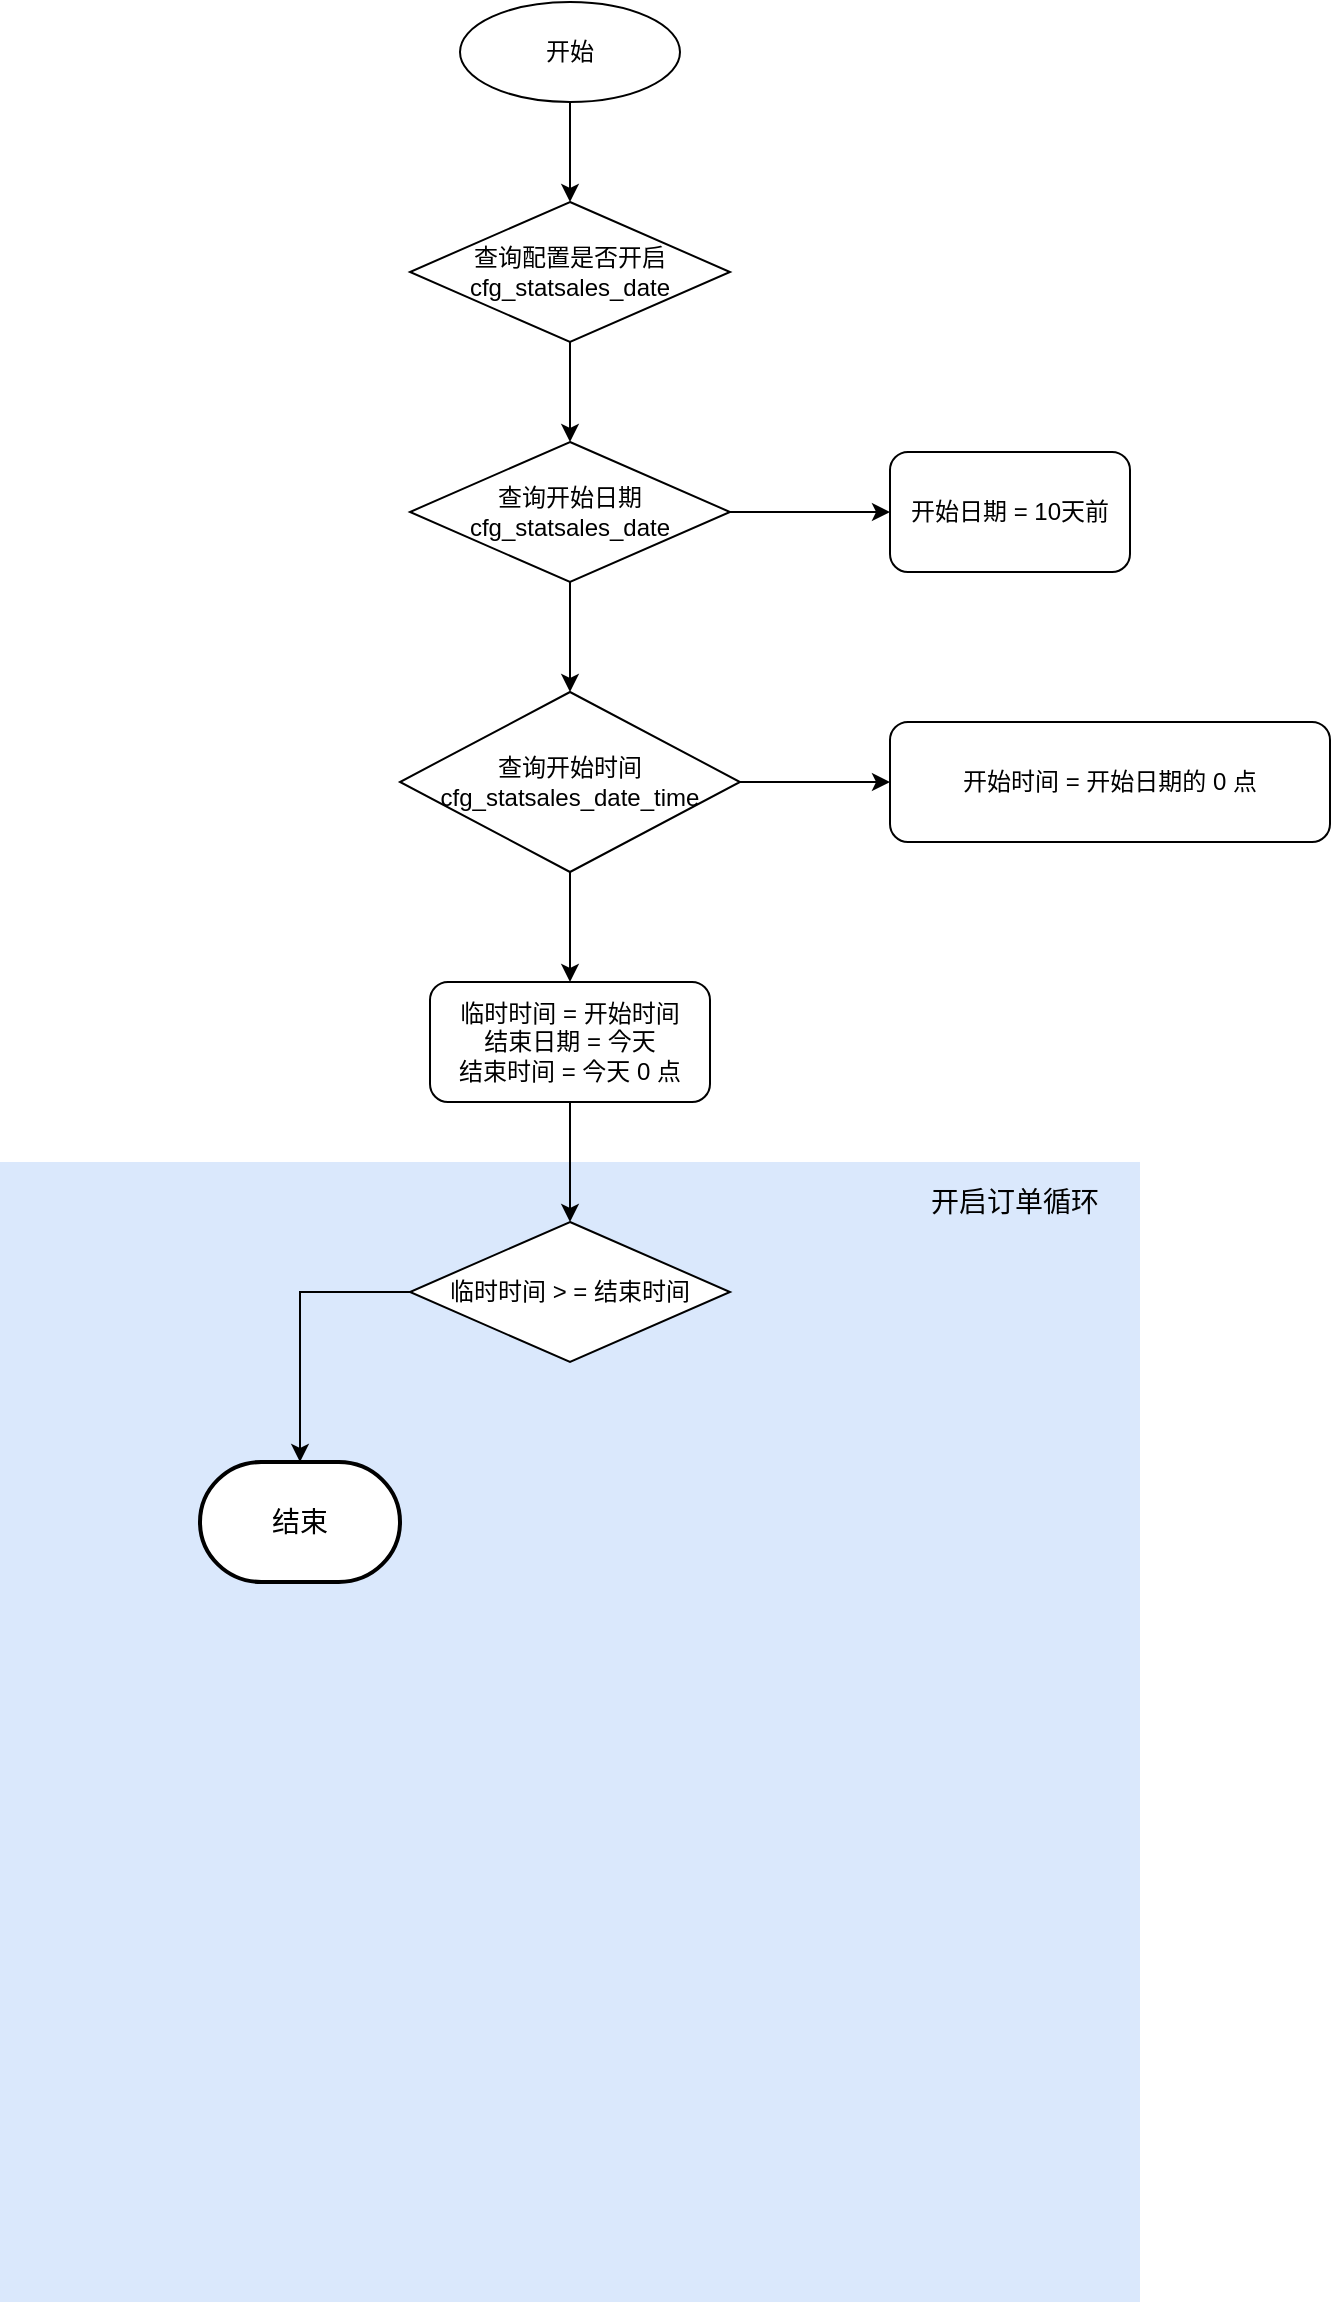 <mxfile version="17.1.2" type="github">
  <diagram id="WJCd8hfYsrlZ1fp4Vryd" name="第 1 页">
    <mxGraphModel dx="1038" dy="547" grid="1" gridSize="10" guides="1" tooltips="1" connect="1" arrows="1" fold="1" page="1" pageScale="1" pageWidth="1200" pageHeight="1920" math="0" shadow="0">
      <root>
        <mxCell id="0" />
        <mxCell id="1" parent="0" />
        <mxCell id="XALDTjOtuw6YVkXv6AhM-14" value="" style="whiteSpace=wrap;html=1;aspect=fixed;strokeColor=none;fillColor=#dae8fc;gradientColor=none;" vertex="1" parent="1">
          <mxGeometry x="185" y="620" width="570" height="570" as="geometry" />
        </mxCell>
        <mxCell id="XALDTjOtuw6YVkXv6AhM-5" value="" style="edgeStyle=orthogonalEdgeStyle;rounded=0;orthogonalLoop=1;jettySize=auto;html=1;" edge="1" parent="1" source="XALDTjOtuw6YVkXv6AhM-1" target="XALDTjOtuw6YVkXv6AhM-2">
          <mxGeometry relative="1" as="geometry" />
        </mxCell>
        <mxCell id="XALDTjOtuw6YVkXv6AhM-1" value="查询配置是否开启&lt;br&gt;cfg_statsales_date" style="rhombus;whiteSpace=wrap;html=1;" vertex="1" parent="1">
          <mxGeometry x="390" y="140" width="160" height="70" as="geometry" />
        </mxCell>
        <mxCell id="XALDTjOtuw6YVkXv6AhM-6" value="" style="edgeStyle=orthogonalEdgeStyle;rounded=0;orthogonalLoop=1;jettySize=auto;html=1;" edge="1" parent="1" source="XALDTjOtuw6YVkXv6AhM-2" target="XALDTjOtuw6YVkXv6AhM-4">
          <mxGeometry relative="1" as="geometry" />
        </mxCell>
        <mxCell id="XALDTjOtuw6YVkXv6AhM-7" value="" style="edgeStyle=orthogonalEdgeStyle;rounded=0;orthogonalLoop=1;jettySize=auto;html=1;" edge="1" parent="1" source="XALDTjOtuw6YVkXv6AhM-2" target="XALDTjOtuw6YVkXv6AhM-3">
          <mxGeometry relative="1" as="geometry" />
        </mxCell>
        <mxCell id="XALDTjOtuw6YVkXv6AhM-2" value="查询开始日期&lt;br&gt;cfg_statsales_date" style="rhombus;whiteSpace=wrap;html=1;" vertex="1" parent="1">
          <mxGeometry x="390" y="260" width="160" height="70" as="geometry" />
        </mxCell>
        <mxCell id="XALDTjOtuw6YVkXv6AhM-3" value="开始日期 = 10天前" style="rounded=1;whiteSpace=wrap;html=1;" vertex="1" parent="1">
          <mxGeometry x="630" y="265" width="120" height="60" as="geometry" />
        </mxCell>
        <mxCell id="XALDTjOtuw6YVkXv6AhM-9" value="" style="edgeStyle=orthogonalEdgeStyle;rounded=0;orthogonalLoop=1;jettySize=auto;html=1;" edge="1" parent="1" source="XALDTjOtuw6YVkXv6AhM-4" target="XALDTjOtuw6YVkXv6AhM-8">
          <mxGeometry relative="1" as="geometry" />
        </mxCell>
        <mxCell id="XALDTjOtuw6YVkXv6AhM-11" value="" style="edgeStyle=orthogonalEdgeStyle;rounded=0;orthogonalLoop=1;jettySize=auto;html=1;" edge="1" parent="1" source="XALDTjOtuw6YVkXv6AhM-4" target="XALDTjOtuw6YVkXv6AhM-10">
          <mxGeometry relative="1" as="geometry" />
        </mxCell>
        <mxCell id="XALDTjOtuw6YVkXv6AhM-4" value="查询开始时间&lt;br&gt;cfg_statsales_date_time" style="rhombus;whiteSpace=wrap;html=1;" vertex="1" parent="1">
          <mxGeometry x="385" y="385" width="170" height="90" as="geometry" />
        </mxCell>
        <mxCell id="XALDTjOtuw6YVkXv6AhM-8" value="开始时间 = 开始日期的 0 点" style="rounded=1;whiteSpace=wrap;html=1;" vertex="1" parent="1">
          <mxGeometry x="630" y="400" width="220" height="60" as="geometry" />
        </mxCell>
        <mxCell id="XALDTjOtuw6YVkXv6AhM-18" style="edgeStyle=orthogonalEdgeStyle;rounded=0;orthogonalLoop=1;jettySize=auto;html=1;entryX=0.5;entryY=0;entryDx=0;entryDy=0;" edge="1" parent="1" source="XALDTjOtuw6YVkXv6AhM-10" target="XALDTjOtuw6YVkXv6AhM-16">
          <mxGeometry relative="1" as="geometry" />
        </mxCell>
        <mxCell id="XALDTjOtuw6YVkXv6AhM-10" value="临时时间 = 开始时间&lt;br&gt;结束日期 = 今天&lt;br&gt;结束时间 = 今天 0 点" style="rounded=1;whiteSpace=wrap;html=1;" vertex="1" parent="1">
          <mxGeometry x="400" y="530" width="140" height="60" as="geometry" />
        </mxCell>
        <mxCell id="XALDTjOtuw6YVkXv6AhM-13" value="" style="edgeStyle=orthogonalEdgeStyle;rounded=0;orthogonalLoop=1;jettySize=auto;html=1;" edge="1" parent="1" source="XALDTjOtuw6YVkXv6AhM-12" target="XALDTjOtuw6YVkXv6AhM-1">
          <mxGeometry relative="1" as="geometry" />
        </mxCell>
        <mxCell id="XALDTjOtuw6YVkXv6AhM-12" value="开始" style="ellipse;whiteSpace=wrap;html=1;" vertex="1" parent="1">
          <mxGeometry x="415" y="40" width="110" height="50" as="geometry" />
        </mxCell>
        <mxCell id="XALDTjOtuw6YVkXv6AhM-21" style="edgeStyle=orthogonalEdgeStyle;rounded=0;orthogonalLoop=1;jettySize=auto;html=1;fontSize=14;" edge="1" parent="1" source="XALDTjOtuw6YVkXv6AhM-16" target="XALDTjOtuw6YVkXv6AhM-20">
          <mxGeometry relative="1" as="geometry" />
        </mxCell>
        <mxCell id="XALDTjOtuw6YVkXv6AhM-16" value="临时时间 &amp;gt; = 结束时间" style="rhombus;whiteSpace=wrap;html=1;" vertex="1" parent="1">
          <mxGeometry x="390" y="650" width="160" height="70" as="geometry" />
        </mxCell>
        <mxCell id="XALDTjOtuw6YVkXv6AhM-19" value="开启订单循环" style="text;html=1;strokeColor=none;fillColor=none;align=center;verticalAlign=middle;whiteSpace=wrap;rounded=0;fontSize=14;" vertex="1" parent="1">
          <mxGeometry x="630" y="620" width="125" height="40" as="geometry" />
        </mxCell>
        <mxCell id="XALDTjOtuw6YVkXv6AhM-20" value="结束" style="strokeWidth=2;html=1;shape=mxgraph.flowchart.terminator;whiteSpace=wrap;fontSize=14;" vertex="1" parent="1">
          <mxGeometry x="285" y="770" width="100" height="60" as="geometry" />
        </mxCell>
      </root>
    </mxGraphModel>
  </diagram>
</mxfile>
